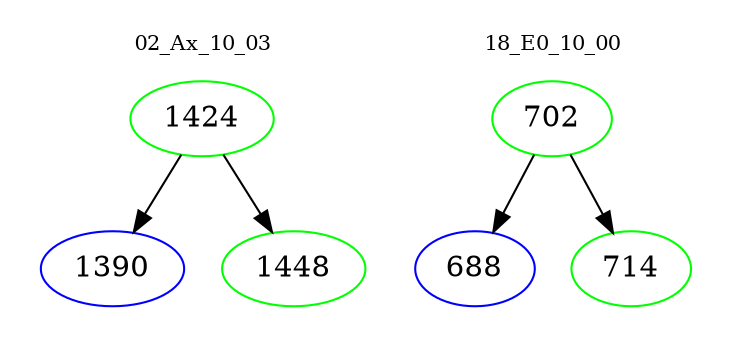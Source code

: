 digraph{
subgraph cluster_0 {
color = white
label = "02_Ax_10_03";
fontsize=10;
T0_1424 [label="1424", color="green"]
T0_1424 -> T0_1390 [color="black"]
T0_1390 [label="1390", color="blue"]
T0_1424 -> T0_1448 [color="black"]
T0_1448 [label="1448", color="green"]
}
subgraph cluster_1 {
color = white
label = "18_E0_10_00";
fontsize=10;
T1_702 [label="702", color="green"]
T1_702 -> T1_688 [color="black"]
T1_688 [label="688", color="blue"]
T1_702 -> T1_714 [color="black"]
T1_714 [label="714", color="green"]
}
}
